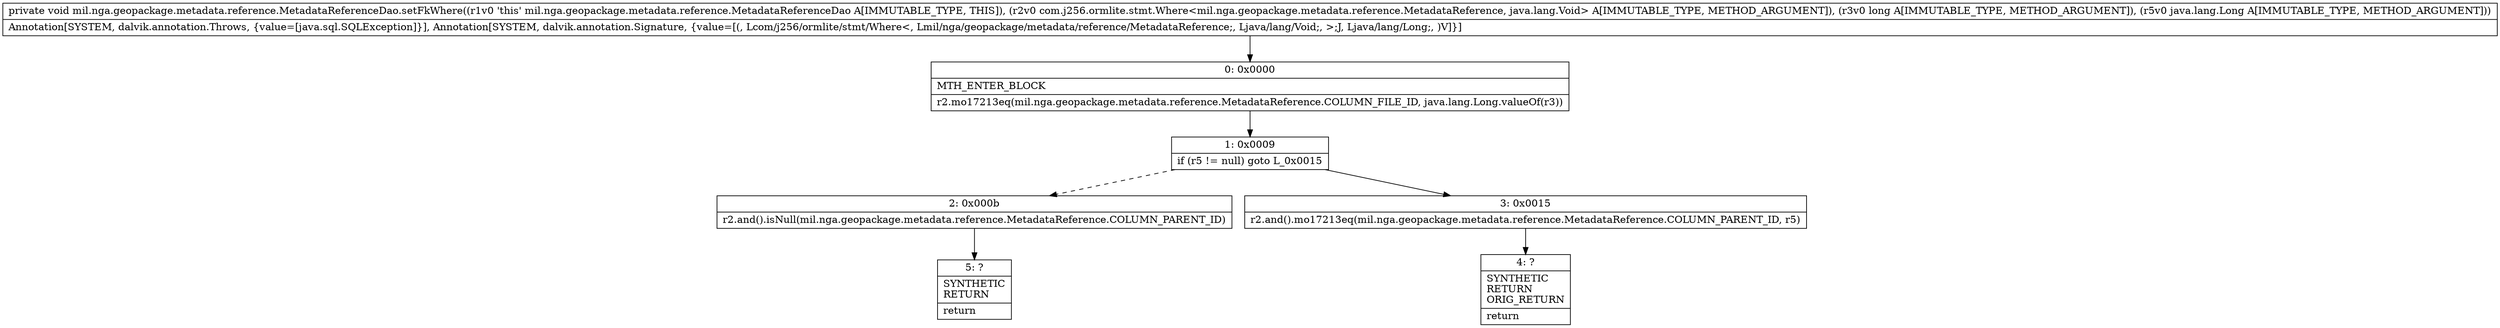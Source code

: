 digraph "CFG formil.nga.geopackage.metadata.reference.MetadataReferenceDao.setFkWhere(Lcom\/j256\/ormlite\/stmt\/Where;JLjava\/lang\/Long;)V" {
Node_0 [shape=record,label="{0\:\ 0x0000|MTH_ENTER_BLOCK\l|r2.mo17213eq(mil.nga.geopackage.metadata.reference.MetadataReference.COLUMN_FILE_ID, java.lang.Long.valueOf(r3))\l}"];
Node_1 [shape=record,label="{1\:\ 0x0009|if (r5 != null) goto L_0x0015\l}"];
Node_2 [shape=record,label="{2\:\ 0x000b|r2.and().isNull(mil.nga.geopackage.metadata.reference.MetadataReference.COLUMN_PARENT_ID)\l}"];
Node_3 [shape=record,label="{3\:\ 0x0015|r2.and().mo17213eq(mil.nga.geopackage.metadata.reference.MetadataReference.COLUMN_PARENT_ID, r5)\l}"];
Node_4 [shape=record,label="{4\:\ ?|SYNTHETIC\lRETURN\lORIG_RETURN\l|return\l}"];
Node_5 [shape=record,label="{5\:\ ?|SYNTHETIC\lRETURN\l|return\l}"];
MethodNode[shape=record,label="{private void mil.nga.geopackage.metadata.reference.MetadataReferenceDao.setFkWhere((r1v0 'this' mil.nga.geopackage.metadata.reference.MetadataReferenceDao A[IMMUTABLE_TYPE, THIS]), (r2v0 com.j256.ormlite.stmt.Where\<mil.nga.geopackage.metadata.reference.MetadataReference, java.lang.Void\> A[IMMUTABLE_TYPE, METHOD_ARGUMENT]), (r3v0 long A[IMMUTABLE_TYPE, METHOD_ARGUMENT]), (r5v0 java.lang.Long A[IMMUTABLE_TYPE, METHOD_ARGUMENT]))  | Annotation[SYSTEM, dalvik.annotation.Throws, \{value=[java.sql.SQLException]\}], Annotation[SYSTEM, dalvik.annotation.Signature, \{value=[(, Lcom\/j256\/ormlite\/stmt\/Where\<, Lmil\/nga\/geopackage\/metadata\/reference\/MetadataReference;, Ljava\/lang\/Void;, \>;J, Ljava\/lang\/Long;, )V]\}]\l}"];
MethodNode -> Node_0;
Node_0 -> Node_1;
Node_1 -> Node_2[style=dashed];
Node_1 -> Node_3;
Node_2 -> Node_5;
Node_3 -> Node_4;
}

